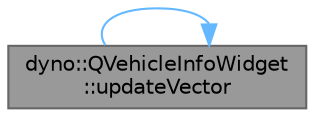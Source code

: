 digraph "dyno::QVehicleInfoWidget::updateVector"
{
 // LATEX_PDF_SIZE
  bgcolor="transparent";
  edge [fontname=Helvetica,fontsize=10,labelfontname=Helvetica,labelfontsize=10];
  node [fontname=Helvetica,fontsize=10,shape=box,height=0.2,width=0.4];
  rankdir="LR";
  Node1 [id="Node000001",label="dyno::QVehicleInfoWidget\l::updateVector",height=0.2,width=0.4,color="gray40", fillcolor="grey60", style="filled", fontcolor="black",tooltip="Update Configuration Data;."];
  Node1 -> Node1 [id="edge1_Node000001_Node000001",color="steelblue1",style="solid",tooltip=" "];
}
